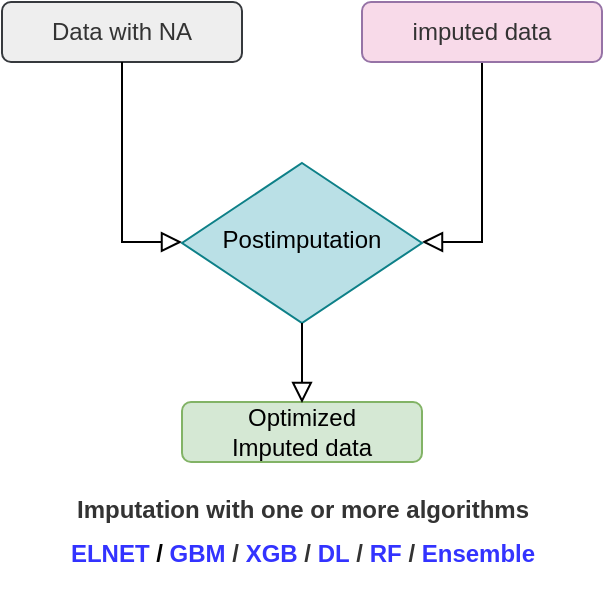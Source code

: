 <mxfile version="20.3.0" type="device"><diagram id="C5RBs43oDa-KdzZeNtuy" name="Page-1"><mxGraphModel dx="1038" dy="649" grid="1" gridSize="10" guides="1" tooltips="1" connect="1" arrows="1" fold="1" page="1" pageScale="1" pageWidth="827" pageHeight="1169" math="0" shadow="0"><root><mxCell id="WIyWlLk6GJQsqaUBKTNV-0"/><mxCell id="WIyWlLk6GJQsqaUBKTNV-1" parent="WIyWlLk6GJQsqaUBKTNV-0"/><mxCell id="WIyWlLk6GJQsqaUBKTNV-3" value="&lt;font color=&quot;#333333&quot;&gt;Data with NA&lt;/font&gt;" style="rounded=1;whiteSpace=wrap;html=1;fontSize=12;glass=0;strokeWidth=1;shadow=0;fillColor=#eeeeee;strokeColor=#36393d;" parent="WIyWlLk6GJQsqaUBKTNV-1" vertex="1"><mxGeometry x="160" y="160" width="120" height="30" as="geometry"/></mxCell><mxCell id="WIyWlLk6GJQsqaUBKTNV-4" value="" style="rounded=0;html=1;jettySize=auto;orthogonalLoop=1;fontSize=11;endArrow=block;endFill=0;endSize=8;strokeWidth=1;shadow=0;labelBackgroundColor=none;edgeStyle=orthogonalEdgeStyle;exitX=0.5;exitY=1;exitDx=0;exitDy=0;entryX=0;entryY=0.5;entryDx=0;entryDy=0;" parent="WIyWlLk6GJQsqaUBKTNV-1" source="WIyWlLk6GJQsqaUBKTNV-3" edge="1"><mxGeometry y="20" relative="1" as="geometry"><mxPoint as="offset"/><mxPoint x="220" y="240" as="sourcePoint"/><mxPoint x="250" y="280" as="targetPoint"/><Array as="points"><mxPoint x="220" y="280"/></Array></mxGeometry></mxCell><mxCell id="WIyWlLk6GJQsqaUBKTNV-5" value="" style="edgeStyle=orthogonalEdgeStyle;rounded=0;html=1;jettySize=auto;orthogonalLoop=1;fontSize=11;endArrow=block;endFill=0;endSize=8;strokeWidth=1;shadow=0;labelBackgroundColor=none;exitX=0.5;exitY=1;exitDx=0;exitDy=0;entryX=1;entryY=0.5;entryDx=0;entryDy=0;" parent="WIyWlLk6GJQsqaUBKTNV-1" edge="1" source="WIyWlLk6GJQsqaUBKTNV-7"><mxGeometry y="10" relative="1" as="geometry"><mxPoint as="offset"/><mxPoint x="390" y="120" as="sourcePoint"/><mxPoint x="370" y="280" as="targetPoint"/><Array as="points"><mxPoint x="400" y="280"/></Array></mxGeometry></mxCell><mxCell id="WIyWlLk6GJQsqaUBKTNV-7" value="&lt;font color=&quot;#333333&quot;&gt;imputed data&lt;/font&gt;" style="rounded=1;whiteSpace=wrap;html=1;fontSize=12;glass=0;strokeWidth=1;shadow=0;fillColor=#F8DAE9;strokeColor=#9673a6;" parent="WIyWlLk6GJQsqaUBKTNV-1" vertex="1"><mxGeometry x="340" y="160" width="120" height="30" as="geometry"/></mxCell><mxCell id="Ld7lrTD2XgAe1ahKv3Qz-4" value="Postimputation" style="rhombus;whiteSpace=wrap;html=1;shadow=0;fontFamily=Helvetica;fontSize=12;align=center;strokeWidth=1;spacing=6;spacingTop=-4;fillColor=#BAE0E6;strokeColor=#0e8088;double=0;" parent="WIyWlLk6GJQsqaUBKTNV-1" vertex="1"><mxGeometry x="250" y="240.5" width="120" height="80" as="geometry"/></mxCell><mxCell id="Ld7lrTD2XgAe1ahKv3Qz-5" value="Optimized &lt;br&gt;Imputed data" style="rounded=1;whiteSpace=wrap;html=1;fontSize=12;glass=0;strokeWidth=1;shadow=0;fillColor=#d5e8d4;strokeColor=#82b366;" parent="WIyWlLk6GJQsqaUBKTNV-1" vertex="1"><mxGeometry x="250" y="360" width="120" height="30" as="geometry"/></mxCell><mxCell id="Ld7lrTD2XgAe1ahKv3Qz-6" value="" style="rounded=0;html=1;jettySize=auto;orthogonalLoop=1;fontSize=11;endArrow=block;endFill=0;endSize=8;strokeWidth=1;shadow=0;labelBackgroundColor=none;edgeStyle=orthogonalEdgeStyle;exitX=0.5;exitY=1;exitDx=0;exitDy=0;" parent="WIyWlLk6GJQsqaUBKTNV-1" source="Ld7lrTD2XgAe1ahKv3Qz-4" edge="1"><mxGeometry x="0.4" y="30" relative="1" as="geometry"><mxPoint as="offset"/><mxPoint x="400" y="420" as="sourcePoint"/><mxPoint x="310" y="360.5" as="targetPoint"/></mxGeometry></mxCell><mxCell id="Ld7lrTD2XgAe1ahKv3Qz-8" value="&lt;p style=&quot;line-height: 0.9;&quot;&gt;&lt;span style=&quot;font-size: 12px;&quot;&gt;&lt;font color=&quot;#333333&quot;&gt;Imputation with one or more algorithms&lt;/font&gt;&lt;br&gt;&lt;font color=&quot;#3333ff&quot;&gt;ELNET&amp;nbsp;&lt;/font&gt;/&lt;font color=&quot;#3333ff&quot;&gt;&amp;nbsp;&lt;/font&gt;&lt;/span&gt;&lt;span style=&quot;background-color: initial; font-size: 12px;&quot;&gt;&lt;font color=&quot;#3333ff&quot;&gt;GBM&lt;/font&gt;&lt;/span&gt;&lt;span style=&quot;background-color: initial; color: rgb(51, 51, 51); font-size: 12px;&quot;&gt;&amp;nbsp;/&amp;nbsp;&lt;/span&gt;&lt;span style=&quot;background-color: initial; font-size: 12px;&quot;&gt;&lt;font color=&quot;#3333ff&quot;&gt;XGB&lt;/font&gt;&lt;/span&gt;&lt;span style=&quot;background-color: initial; color: rgb(51, 51, 51); font-size: 12px;&quot;&gt;&amp;nbsp;/&amp;nbsp;&lt;/span&gt;&lt;span style=&quot;background-color: initial; font-size: 12px;&quot;&gt;&lt;font color=&quot;#3333ff&quot;&gt;DL&lt;/font&gt;&lt;/span&gt;&lt;span style=&quot;background-color: initial; color: rgb(51, 51, 51); font-size: 12px;&quot;&gt;&amp;nbsp;/&amp;nbsp;&lt;/span&gt;&lt;span style=&quot;background-color: initial; font-size: 12px;&quot;&gt;&lt;font color=&quot;#3333ff&quot;&gt;RF&lt;/font&gt;&lt;/span&gt;&lt;span style=&quot;background-color: initial; color: rgb(51, 51, 51); font-size: 12px;&quot;&gt;&amp;nbsp;/&amp;nbsp;&lt;/span&gt;&lt;span style=&quot;background-color: initial; font-size: 12px;&quot;&gt;&lt;font color=&quot;#3333ff&quot;&gt;Ensemble&lt;/font&gt;&lt;/span&gt;&lt;span style=&quot;font-size: 12px;&quot;&gt;&lt;br&gt;&lt;/span&gt;&lt;/p&gt;" style="text;html=1;fontSize=24;fontStyle=1;verticalAlign=middle;align=center;shadow=0;glass=0;sketch=0;fillStyle=auto;rotation=0;" parent="WIyWlLk6GJQsqaUBKTNV-1" vertex="1"><mxGeometry x="260" y="400" width="100" height="40" as="geometry"/></mxCell></root></mxGraphModel></diagram></mxfile>